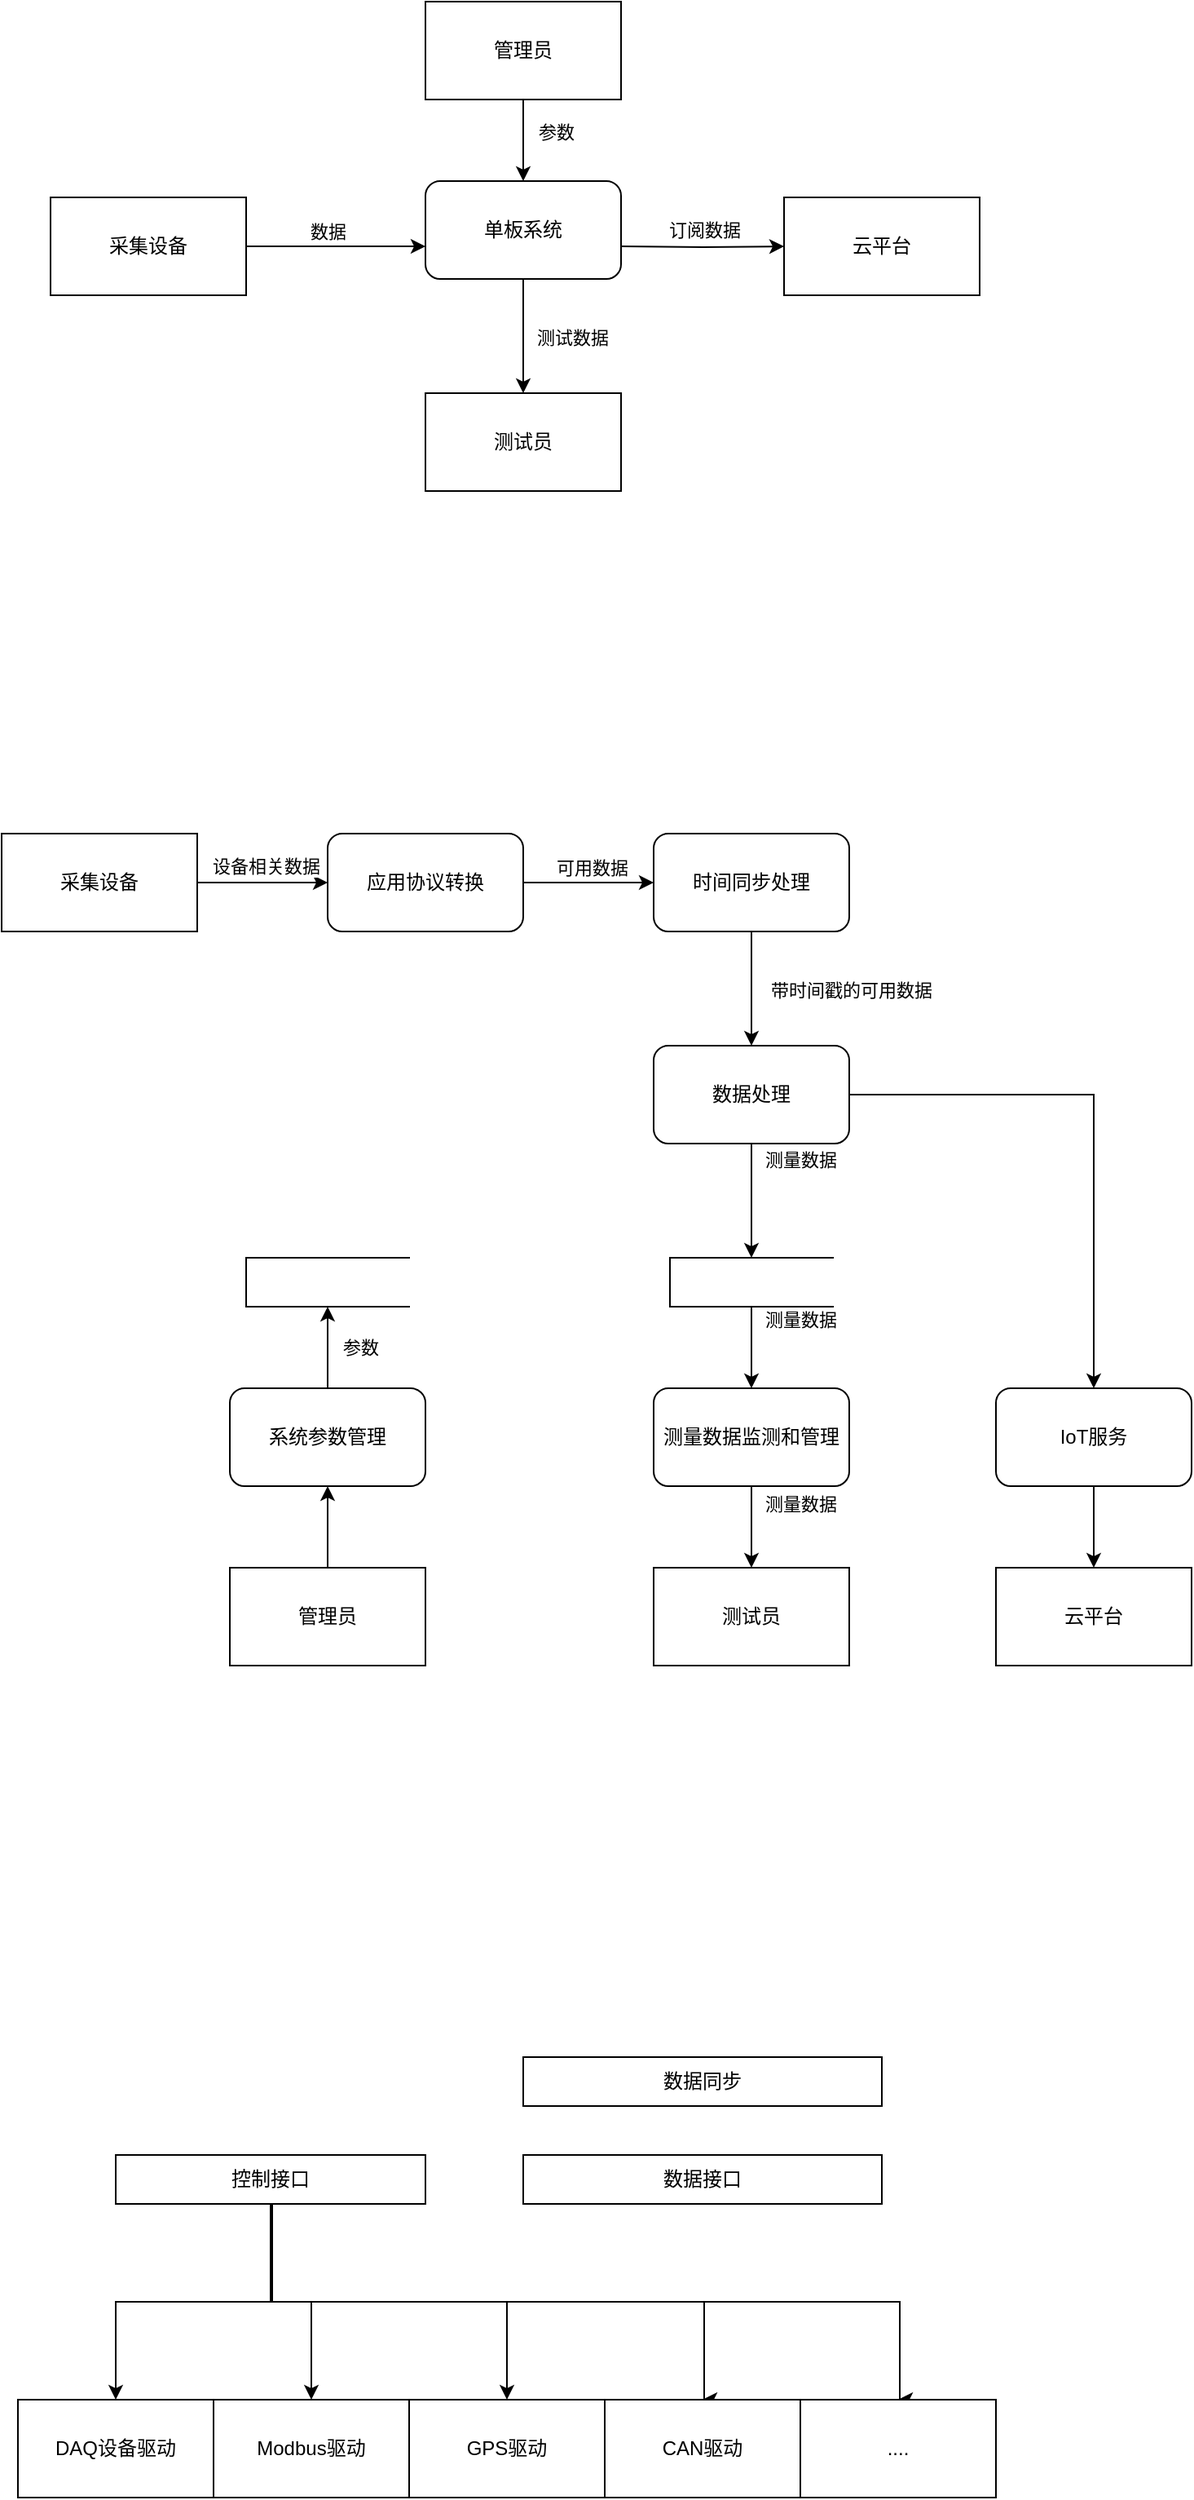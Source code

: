 <mxfile version="14.6.6" type="github">
  <diagram id="QQwFab2wA2YZ-kEI47M6" name="Page-1">
    <mxGraphModel dx="942" dy="583" grid="1" gridSize="10" guides="1" tooltips="1" connect="1" arrows="1" fold="1" page="1" pageScale="1" pageWidth="827" pageHeight="1169" math="0" shadow="0">
      <root>
        <mxCell id="0" />
        <mxCell id="1" parent="0" />
        <mxCell id="T-xTehDhcngylkZq_LjZ-16" value="" style="edgeStyle=orthogonalEdgeStyle;rounded=0;orthogonalLoop=1;jettySize=auto;html=1;" parent="1" source="T-xTehDhcngylkZq_LjZ-14" edge="1">
          <mxGeometry relative="1" as="geometry">
            <mxPoint x="340" y="160" as="targetPoint" />
          </mxGeometry>
        </mxCell>
        <mxCell id="T-xTehDhcngylkZq_LjZ-17" value="数据" style="edgeLabel;html=1;align=center;verticalAlign=middle;resizable=0;points=[];" parent="T-xTehDhcngylkZq_LjZ-16" vertex="1" connectable="0">
          <mxGeometry x="0.218" y="-1" relative="1" as="geometry">
            <mxPoint x="-17" y="-11" as="offset" />
          </mxGeometry>
        </mxCell>
        <mxCell id="T-xTehDhcngylkZq_LjZ-14" value="采集设备" style="rounded=0;whiteSpace=wrap;html=1;" parent="1" vertex="1">
          <mxGeometry x="110" y="130" width="120" height="60" as="geometry" />
        </mxCell>
        <mxCell id="T-xTehDhcngylkZq_LjZ-19" value="" style="edgeStyle=orthogonalEdgeStyle;rounded=0;orthogonalLoop=1;jettySize=auto;html=1;exitX=0.5;exitY=1;exitDx=0;exitDy=0;" parent="1" source="T-xTehDhcngylkZq_LjZ-76" target="T-xTehDhcngylkZq_LjZ-18" edge="1">
          <mxGeometry relative="1" as="geometry">
            <mxPoint x="400" y="200" as="sourcePoint" />
            <Array as="points" />
          </mxGeometry>
        </mxCell>
        <mxCell id="T-xTehDhcngylkZq_LjZ-83" value="&lt;div&gt;测试数据&lt;/div&gt;" style="edgeLabel;html=1;align=center;verticalAlign=middle;resizable=0;points=[];" parent="T-xTehDhcngylkZq_LjZ-19" vertex="1" connectable="0">
          <mxGeometry x="0.22" y="1" relative="1" as="geometry">
            <mxPoint x="29" y="-7" as="offset" />
          </mxGeometry>
        </mxCell>
        <mxCell id="T-xTehDhcngylkZq_LjZ-22" value="" style="edgeStyle=orthogonalEdgeStyle;rounded=0;orthogonalLoop=1;jettySize=auto;html=1;" parent="1" target="T-xTehDhcngylkZq_LjZ-21" edge="1">
          <mxGeometry relative="1" as="geometry">
            <mxPoint x="460" y="160" as="sourcePoint" />
          </mxGeometry>
        </mxCell>
        <mxCell id="T-xTehDhcngylkZq_LjZ-23" value="订阅数据" style="edgeLabel;html=1;align=center;verticalAlign=middle;resizable=0;points=[];" parent="T-xTehDhcngylkZq_LjZ-22" vertex="1" connectable="0">
          <mxGeometry x="0.25" y="2" relative="1" as="geometry">
            <mxPoint x="-12" y="-8" as="offset" />
          </mxGeometry>
        </mxCell>
        <mxCell id="T-xTehDhcngylkZq_LjZ-18" value="测试员" style="rounded=0;whiteSpace=wrap;html=1;" parent="1" vertex="1">
          <mxGeometry x="340" y="250" width="120" height="60" as="geometry" />
        </mxCell>
        <mxCell id="T-xTehDhcngylkZq_LjZ-21" value="云平台" style="rounded=0;whiteSpace=wrap;html=1;" parent="1" vertex="1">
          <mxGeometry x="560" y="130" width="120" height="60" as="geometry" />
        </mxCell>
        <mxCell id="T-xTehDhcngylkZq_LjZ-28" value="" style="edgeStyle=orthogonalEdgeStyle;rounded=0;orthogonalLoop=1;jettySize=auto;html=1;entryX=0;entryY=0.5;entryDx=0;entryDy=0;" parent="1" source="T-xTehDhcngylkZq_LjZ-30" target="T-xTehDhcngylkZq_LjZ-78" edge="1">
          <mxGeometry relative="1" as="geometry">
            <mxPoint x="300" y="550" as="targetPoint" />
          </mxGeometry>
        </mxCell>
        <mxCell id="T-xTehDhcngylkZq_LjZ-29" value="设备相关数据" style="edgeLabel;html=1;align=center;verticalAlign=middle;resizable=0;points=[];" parent="T-xTehDhcngylkZq_LjZ-28" vertex="1" connectable="0">
          <mxGeometry x="0.218" y="-1" relative="1" as="geometry">
            <mxPoint x="-7" y="-11" as="offset" />
          </mxGeometry>
        </mxCell>
        <mxCell id="T-xTehDhcngylkZq_LjZ-30" value="采集设备" style="rounded=0;whiteSpace=wrap;html=1;" parent="1" vertex="1">
          <mxGeometry x="80" y="520" width="120" height="60" as="geometry" />
        </mxCell>
        <mxCell id="T-xTehDhcngylkZq_LjZ-43" value="" style="edgeStyle=orthogonalEdgeStyle;rounded=0;orthogonalLoop=1;jettySize=auto;html=1;exitX=1;exitY=0.5;exitDx=0;exitDy=0;" parent="1" source="T-xTehDhcngylkZq_LjZ-78" edge="1">
          <mxGeometry relative="1" as="geometry">
            <mxPoint x="420.0" y="550" as="sourcePoint" />
            <mxPoint x="480.0" y="550" as="targetPoint" />
          </mxGeometry>
        </mxCell>
        <mxCell id="T-xTehDhcngylkZq_LjZ-44" value="可用数据" style="edgeLabel;html=1;align=center;verticalAlign=middle;resizable=0;points=[];" parent="T-xTehDhcngylkZq_LjZ-43" vertex="1" connectable="0">
          <mxGeometry x="0.192" relative="1" as="geometry">
            <mxPoint x="-6" y="-10" as="offset" />
          </mxGeometry>
        </mxCell>
        <mxCell id="T-xTehDhcngylkZq_LjZ-46" value="" style="edgeStyle=orthogonalEdgeStyle;rounded=0;orthogonalLoop=1;jettySize=auto;html=1;exitX=0.5;exitY=1;exitDx=0;exitDy=0;" parent="1" source="T-xTehDhcngylkZq_LjZ-79" edge="1">
          <mxGeometry relative="1" as="geometry">
            <mxPoint x="540.0" y="590" as="sourcePoint" />
            <mxPoint x="540.0" y="650" as="targetPoint" />
          </mxGeometry>
        </mxCell>
        <mxCell id="T-xTehDhcngylkZq_LjZ-47" value="带时间戳的可用数据" style="edgeLabel;html=1;align=center;verticalAlign=middle;resizable=0;points=[];" parent="T-xTehDhcngylkZq_LjZ-46" vertex="1" connectable="0">
          <mxGeometry x="0.162" y="1" relative="1" as="geometry">
            <mxPoint x="59" y="-5" as="offset" />
          </mxGeometry>
        </mxCell>
        <mxCell id="T-xTehDhcngylkZq_LjZ-56" value="测试员" style="rounded=0;whiteSpace=wrap;html=1;" parent="1" vertex="1">
          <mxGeometry x="480" y="970" width="120" height="60" as="geometry" />
        </mxCell>
        <mxCell id="T-xTehDhcngylkZq_LjZ-57" value="云平台" style="rounded=0;whiteSpace=wrap;html=1;" parent="1" vertex="1">
          <mxGeometry x="690" y="970" width="120" height="60" as="geometry" />
        </mxCell>
        <mxCell id="T-xTehDhcngylkZq_LjZ-99" value="" style="edgeStyle=orthogonalEdgeStyle;rounded=0;orthogonalLoop=1;jettySize=auto;html=1;" parent="1" source="T-xTehDhcngylkZq_LjZ-58" target="T-xTehDhcngylkZq_LjZ-82" edge="1">
          <mxGeometry relative="1" as="geometry" />
        </mxCell>
        <mxCell id="T-xTehDhcngylkZq_LjZ-101" value="测量数据" style="edgeLabel;html=1;align=center;verticalAlign=middle;resizable=0;points=[];" parent="T-xTehDhcngylkZq_LjZ-99" vertex="1" connectable="0">
          <mxGeometry x="-0.682" relative="1" as="geometry">
            <mxPoint x="30" as="offset" />
          </mxGeometry>
        </mxCell>
        <mxCell id="T-xTehDhcngylkZq_LjZ-58" value="" style="html=1;dashed=0;whitespace=wrap;shape=partialRectangle;right=0;" parent="1" vertex="1">
          <mxGeometry x="490" y="780" width="100" height="30" as="geometry" />
        </mxCell>
        <mxCell id="T-xTehDhcngylkZq_LjZ-74" value="" style="edgeStyle=orthogonalEdgeStyle;rounded=0;orthogonalLoop=1;jettySize=auto;html=1;exitX=0.5;exitY=1;exitDx=0;exitDy=0;" parent="1" source="T-xTehDhcngylkZq_LjZ-82" target="T-xTehDhcngylkZq_LjZ-56" edge="1">
          <mxGeometry relative="1" as="geometry">
            <mxPoint x="540" y="1010" as="sourcePoint" />
          </mxGeometry>
        </mxCell>
        <mxCell id="T-xTehDhcngylkZq_LjZ-86" value="测量数据" style="edgeLabel;html=1;align=center;verticalAlign=middle;resizable=0;points=[];" parent="T-xTehDhcngylkZq_LjZ-74" vertex="1" connectable="0">
          <mxGeometry x="-0.765" relative="1" as="geometry">
            <mxPoint x="30" y="5" as="offset" />
          </mxGeometry>
        </mxCell>
        <mxCell id="T-xTehDhcngylkZq_LjZ-76" value="单板系统" style="rounded=1;whiteSpace=wrap;html=1;" parent="1" vertex="1">
          <mxGeometry x="340" y="120" width="120" height="60" as="geometry" />
        </mxCell>
        <mxCell id="T-xTehDhcngylkZq_LjZ-78" value="应用协议转换" style="rounded=1;whiteSpace=wrap;html=1;" parent="1" vertex="1">
          <mxGeometry x="280" y="520" width="120" height="60" as="geometry" />
        </mxCell>
        <mxCell id="T-xTehDhcngylkZq_LjZ-79" value="时间同步处理" style="rounded=1;whiteSpace=wrap;html=1;" parent="1" vertex="1">
          <mxGeometry x="480" y="520" width="120" height="60" as="geometry" />
        </mxCell>
        <mxCell id="T-xTehDhcngylkZq_LjZ-98" value="" style="edgeStyle=orthogonalEdgeStyle;rounded=0;orthogonalLoop=1;jettySize=auto;html=1;" parent="1" source="T-xTehDhcngylkZq_LjZ-80" target="T-xTehDhcngylkZq_LjZ-58" edge="1">
          <mxGeometry relative="1" as="geometry" />
        </mxCell>
        <mxCell id="T-xTehDhcngylkZq_LjZ-100" value="测量数据" style="edgeLabel;html=1;align=center;verticalAlign=middle;resizable=0;points=[];" parent="T-xTehDhcngylkZq_LjZ-98" vertex="1" connectable="0">
          <mxGeometry x="-0.718" y="4" relative="1" as="geometry">
            <mxPoint x="26" as="offset" />
          </mxGeometry>
        </mxCell>
        <mxCell id="T-xTehDhcngylkZq_LjZ-103" style="edgeStyle=orthogonalEdgeStyle;rounded=0;orthogonalLoop=1;jettySize=auto;html=1;entryX=0.5;entryY=0;entryDx=0;entryDy=0;" parent="1" source="T-xTehDhcngylkZq_LjZ-80" target="T-xTehDhcngylkZq_LjZ-81" edge="1">
          <mxGeometry relative="1" as="geometry" />
        </mxCell>
        <mxCell id="T-xTehDhcngylkZq_LjZ-80" value="数据处理" style="rounded=1;whiteSpace=wrap;html=1;" parent="1" vertex="1">
          <mxGeometry x="480" y="650" width="120" height="60" as="geometry" />
        </mxCell>
        <mxCell id="T-xTehDhcngylkZq_LjZ-104" value="" style="edgeStyle=orthogonalEdgeStyle;rounded=0;orthogonalLoop=1;jettySize=auto;html=1;" parent="1" source="T-xTehDhcngylkZq_LjZ-81" target="T-xTehDhcngylkZq_LjZ-57" edge="1">
          <mxGeometry relative="1" as="geometry" />
        </mxCell>
        <mxCell id="T-xTehDhcngylkZq_LjZ-81" value="IoT服务" style="rounded=1;whiteSpace=wrap;html=1;" parent="1" vertex="1">
          <mxGeometry x="690" y="860" width="120" height="60" as="geometry" />
        </mxCell>
        <mxCell id="T-xTehDhcngylkZq_LjZ-82" value="测量数据监测和管理" style="rounded=1;whiteSpace=wrap;html=1;" parent="1" vertex="1">
          <mxGeometry x="480" y="860" width="120" height="60" as="geometry" />
        </mxCell>
        <mxCell id="T-xTehDhcngylkZq_LjZ-92" style="edgeStyle=orthogonalEdgeStyle;rounded=0;orthogonalLoop=1;jettySize=auto;html=1;entryX=0.5;entryY=1;entryDx=0;entryDy=0;" parent="1" source="T-xTehDhcngylkZq_LjZ-88" target="T-xTehDhcngylkZq_LjZ-91" edge="1">
          <mxGeometry relative="1" as="geometry" />
        </mxCell>
        <mxCell id="T-xTehDhcngylkZq_LjZ-94" value="参数" style="edgeLabel;html=1;align=center;verticalAlign=middle;resizable=0;points=[];" parent="T-xTehDhcngylkZq_LjZ-92" vertex="1" connectable="0">
          <mxGeometry x="0.7" y="-1" relative="1" as="geometry">
            <mxPoint x="19" y="17" as="offset" />
          </mxGeometry>
        </mxCell>
        <mxCell id="T-xTehDhcngylkZq_LjZ-88" value="系统参数管理" style="rounded=1;whiteSpace=wrap;html=1;" parent="1" vertex="1">
          <mxGeometry x="220" y="860" width="120" height="60" as="geometry" />
        </mxCell>
        <mxCell id="T-xTehDhcngylkZq_LjZ-90" value="" style="edgeStyle=orthogonalEdgeStyle;rounded=0;orthogonalLoop=1;jettySize=auto;html=1;" parent="1" source="T-xTehDhcngylkZq_LjZ-89" target="T-xTehDhcngylkZq_LjZ-88" edge="1">
          <mxGeometry relative="1" as="geometry" />
        </mxCell>
        <mxCell id="T-xTehDhcngylkZq_LjZ-89" value="管理员" style="rounded=0;whiteSpace=wrap;html=1;" parent="1" vertex="1">
          <mxGeometry x="220" y="970" width="120" height="60" as="geometry" />
        </mxCell>
        <mxCell id="T-xTehDhcngylkZq_LjZ-91" value="" style="html=1;dashed=0;whitespace=wrap;shape=partialRectangle;right=0;" parent="1" vertex="1">
          <mxGeometry x="230" y="780" width="100" height="30" as="geometry" />
        </mxCell>
        <mxCell id="T-xTehDhcngylkZq_LjZ-96" value="" style="edgeStyle=orthogonalEdgeStyle;rounded=0;orthogonalLoop=1;jettySize=auto;html=1;" parent="1" source="T-xTehDhcngylkZq_LjZ-95" target="T-xTehDhcngylkZq_LjZ-76" edge="1">
          <mxGeometry relative="1" as="geometry" />
        </mxCell>
        <mxCell id="T-xTehDhcngylkZq_LjZ-97" value="参数" style="edgeLabel;html=1;align=center;verticalAlign=middle;resizable=0;points=[];" parent="T-xTehDhcngylkZq_LjZ-96" vertex="1" connectable="0">
          <mxGeometry x="-0.733" y="1" relative="1" as="geometry">
            <mxPoint x="19" y="13" as="offset" />
          </mxGeometry>
        </mxCell>
        <mxCell id="T-xTehDhcngylkZq_LjZ-95" value="管理员" style="rounded=0;whiteSpace=wrap;html=1;" parent="1" vertex="1">
          <mxGeometry x="340" y="10" width="120" height="60" as="geometry" />
        </mxCell>
        <mxCell id="DopnBpDByfDh6nanL5ke-1" value="数据接口" style="rounded=0;whiteSpace=wrap;html=1;" vertex="1" parent="1">
          <mxGeometry x="400" y="1330" width="220" height="30" as="geometry" />
        </mxCell>
        <mxCell id="DopnBpDByfDh6nanL5ke-9" style="edgeStyle=orthogonalEdgeStyle;rounded=0;orthogonalLoop=1;jettySize=auto;html=1;entryX=0.5;entryY=0;entryDx=0;entryDy=0;" edge="1" parent="1" source="DopnBpDByfDh6nanL5ke-2" target="DopnBpDByfDh6nanL5ke-3">
          <mxGeometry relative="1" as="geometry" />
        </mxCell>
        <mxCell id="DopnBpDByfDh6nanL5ke-10" style="edgeStyle=orthogonalEdgeStyle;rounded=0;orthogonalLoop=1;jettySize=auto;html=1;entryX=0.5;entryY=0;entryDx=0;entryDy=0;" edge="1" parent="1" source="DopnBpDByfDh6nanL5ke-2" target="DopnBpDByfDh6nanL5ke-4">
          <mxGeometry relative="1" as="geometry" />
        </mxCell>
        <mxCell id="DopnBpDByfDh6nanL5ke-11" style="edgeStyle=orthogonalEdgeStyle;rounded=0;orthogonalLoop=1;jettySize=auto;html=1;entryX=0.5;entryY=0;entryDx=0;entryDy=0;" edge="1" parent="1" source="DopnBpDByfDh6nanL5ke-2" target="DopnBpDByfDh6nanL5ke-5">
          <mxGeometry relative="1" as="geometry" />
        </mxCell>
        <mxCell id="DopnBpDByfDh6nanL5ke-12" style="edgeStyle=orthogonalEdgeStyle;rounded=0;orthogonalLoop=1;jettySize=auto;html=1;entryX=0.5;entryY=0;entryDx=0;entryDy=0;" edge="1" parent="1" source="DopnBpDByfDh6nanL5ke-2" target="DopnBpDByfDh6nanL5ke-6">
          <mxGeometry relative="1" as="geometry">
            <Array as="points">
              <mxPoint x="246" y="1420" />
              <mxPoint x="511" y="1420" />
            </Array>
          </mxGeometry>
        </mxCell>
        <mxCell id="DopnBpDByfDh6nanL5ke-13" style="edgeStyle=orthogonalEdgeStyle;rounded=0;orthogonalLoop=1;jettySize=auto;html=1;entryX=0.5;entryY=0;entryDx=0;entryDy=0;" edge="1" parent="1" source="DopnBpDByfDh6nanL5ke-2" target="DopnBpDByfDh6nanL5ke-7">
          <mxGeometry relative="1" as="geometry">
            <Array as="points">
              <mxPoint x="246" y="1420" />
              <mxPoint x="631" y="1420" />
            </Array>
          </mxGeometry>
        </mxCell>
        <mxCell id="DopnBpDByfDh6nanL5ke-2" value="控制接口" style="rounded=0;whiteSpace=wrap;html=1;" vertex="1" parent="1">
          <mxGeometry x="150" y="1330" width="190" height="30" as="geometry" />
        </mxCell>
        <mxCell id="DopnBpDByfDh6nanL5ke-3" value="DAQ设备驱动" style="rounded=0;whiteSpace=wrap;html=1;" vertex="1" parent="1">
          <mxGeometry x="90" y="1480" width="120" height="60" as="geometry" />
        </mxCell>
        <mxCell id="DopnBpDByfDh6nanL5ke-4" value="Modbus驱动" style="rounded=0;whiteSpace=wrap;html=1;" vertex="1" parent="1">
          <mxGeometry x="210" y="1480" width="120" height="60" as="geometry" />
        </mxCell>
        <mxCell id="DopnBpDByfDh6nanL5ke-5" value="GPS驱动" style="rounded=0;whiteSpace=wrap;html=1;" vertex="1" parent="1">
          <mxGeometry x="330" y="1480" width="120" height="60" as="geometry" />
        </mxCell>
        <mxCell id="DopnBpDByfDh6nanL5ke-6" value="CAN驱动" style="rounded=0;whiteSpace=wrap;html=1;" vertex="1" parent="1">
          <mxGeometry x="450" y="1480" width="120" height="60" as="geometry" />
        </mxCell>
        <mxCell id="DopnBpDByfDh6nanL5ke-7" value="...." style="rounded=0;whiteSpace=wrap;html=1;" vertex="1" parent="1">
          <mxGeometry x="570" y="1480" width="120" height="60" as="geometry" />
        </mxCell>
        <mxCell id="DopnBpDByfDh6nanL5ke-8" value="数据同步" style="rounded=0;whiteSpace=wrap;html=1;" vertex="1" parent="1">
          <mxGeometry x="400" y="1270" width="220" height="30" as="geometry" />
        </mxCell>
      </root>
    </mxGraphModel>
  </diagram>
</mxfile>
